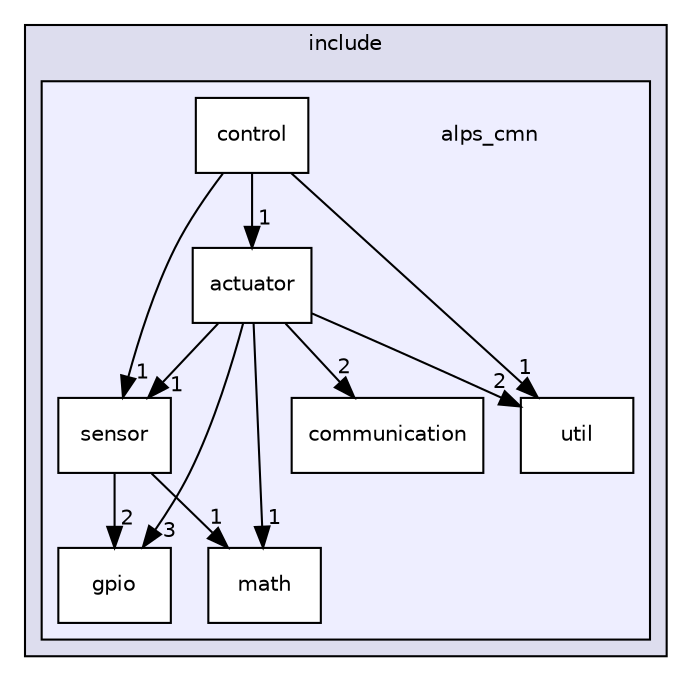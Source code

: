 digraph "alps_common_lib/include/alps_cmn" {
  compound=true
  node [ fontsize="10", fontname="Helvetica"];
  edge [ labelfontsize="10", labelfontname="Helvetica"];
  subgraph clusterdir_ce1e71e2103ac83e6d6cc720a9feeeb7 {
    graph [ bgcolor="#ddddee", pencolor="black", label="include" fontname="Helvetica", fontsize="10", URL="dir_ce1e71e2103ac83e6d6cc720a9feeeb7.html"]
  subgraph clusterdir_cc648f72f51f156e42f9863c0e5bf5fb {
    graph [ bgcolor="#eeeeff", pencolor="black", label="" URL="dir_cc648f72f51f156e42f9863c0e5bf5fb.html"];
    dir_cc648f72f51f156e42f9863c0e5bf5fb [shape=plaintext label="alps_cmn"];
  dir_2239b1117054295ada522fe6d99615b2 [shape=box label="actuator" fillcolor="white" style="filled" URL="dir_2239b1117054295ada522fe6d99615b2.html"];
  dir_76fd7680a09542374d3e212281ba6ee2 [shape=box label="communication" fillcolor="white" style="filled" URL="dir_76fd7680a09542374d3e212281ba6ee2.html"];
  dir_83658e075a4ab7b2cbb8779471289882 [shape=box label="control" fillcolor="white" style="filled" URL="dir_83658e075a4ab7b2cbb8779471289882.html"];
  dir_7913872ef1e9131c7a4facddec50fb6b [shape=box label="gpio" fillcolor="white" style="filled" URL="dir_7913872ef1e9131c7a4facddec50fb6b.html"];
  dir_563ed2d29ef623953b20c0f9d2e12d2d [shape=box label="math" fillcolor="white" style="filled" URL="dir_563ed2d29ef623953b20c0f9d2e12d2d.html"];
  dir_96320550a29baac38dc9eb0ae89f5e73 [shape=box label="sensor" fillcolor="white" style="filled" URL="dir_96320550a29baac38dc9eb0ae89f5e73.html"];
  dir_26247a4c7d21a73996b8a7832c1a1463 [shape=box label="util" fillcolor="white" style="filled" URL="dir_26247a4c7d21a73996b8a7832c1a1463.html"];
  }
  }
  dir_2239b1117054295ada522fe6d99615b2->dir_26247a4c7d21a73996b8a7832c1a1463 [headlabel="2", labeldistance=1.5 headhref="dir_000003_000026.html"];
  dir_2239b1117054295ada522fe6d99615b2->dir_563ed2d29ef623953b20c0f9d2e12d2d [headlabel="1", labeldistance=1.5 headhref="dir_000003_000011.html"];
  dir_2239b1117054295ada522fe6d99615b2->dir_76fd7680a09542374d3e212281ba6ee2 [headlabel="2", labeldistance=1.5 headhref="dir_000003_000008.html"];
  dir_2239b1117054295ada522fe6d99615b2->dir_7913872ef1e9131c7a4facddec50fb6b [headlabel="3", labeldistance=1.5 headhref="dir_000003_000010.html"];
  dir_2239b1117054295ada522fe6d99615b2->dir_96320550a29baac38dc9eb0ae89f5e73 [headlabel="1", labeldistance=1.5 headhref="dir_000003_000024.html"];
  dir_83658e075a4ab7b2cbb8779471289882->dir_2239b1117054295ada522fe6d99615b2 [headlabel="1", labeldistance=1.5 headhref="dir_000009_000003.html"];
  dir_83658e075a4ab7b2cbb8779471289882->dir_26247a4c7d21a73996b8a7832c1a1463 [headlabel="1", labeldistance=1.5 headhref="dir_000009_000026.html"];
  dir_83658e075a4ab7b2cbb8779471289882->dir_96320550a29baac38dc9eb0ae89f5e73 [headlabel="1", labeldistance=1.5 headhref="dir_000009_000024.html"];
  dir_96320550a29baac38dc9eb0ae89f5e73->dir_563ed2d29ef623953b20c0f9d2e12d2d [headlabel="1", labeldistance=1.5 headhref="dir_000024_000011.html"];
  dir_96320550a29baac38dc9eb0ae89f5e73->dir_7913872ef1e9131c7a4facddec50fb6b [headlabel="2", labeldistance=1.5 headhref="dir_000024_000010.html"];
}

